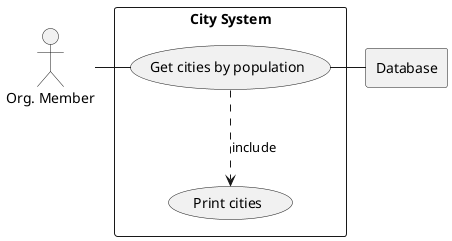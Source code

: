 @startuml

actor mem as "Org. Member"

rectangle Database

rectangle "City System" {
    usecase UC1 as "Get cities by population"

    usecase UCa as "Print cities"

    mem - UC1
    UC1 ..> UCa : include
    UC1 - Database
}

@enduml